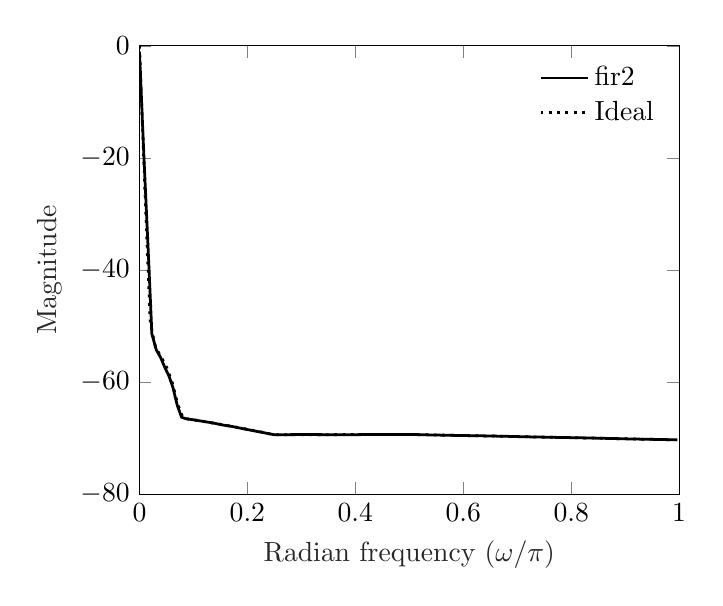 % This file was created by matlab2tikz.
%
%The latest updates can be retrieved from
%  http://www.mathworks.com/matlabcentral/fileexchange/22022-matlab2tikz-matlab2tikz
%where you can also make suggestions and rate matlab2tikz.
%
\begin{tikzpicture}

\begin{axis}[%
xmin=0,
xmax=1,
xlabel style={font=\color{white!15!black}},
xlabel={$\text{Radian frequency (}\omega\text{/}\pi\text{)}$},
ymin=-80,
ymax=0,
ylabel style={font=\color{white!15!black}},
ylabel={Magnitude},
axis background/.style={fill=white},
legend style={legend cell align=left, align=left, fill=none, draw=none}
]
\addplot [color=black, line width=1.0pt]
  table[row sep=crcr]{%
0	-1.038\\
0.008	-19.264\\
0.016	-36.118\\
0.023	-51.411\\
0.031	-54.226\\
0.039	-55.592\\
0.047	-57.381\\
0.055	-59.009\\
0.062	-60.984\\
0.07	-64.137\\
0.078	-66.274\\
0.086	-66.546\\
0.094	-66.655\\
0.102	-66.761\\
0.109	-66.877\\
0.117	-67.004\\
0.125	-67.127\\
0.133	-67.253\\
0.141	-67.392\\
0.148	-67.547\\
0.156	-67.691\\
0.164	-67.811\\
0.172	-67.933\\
0.18	-68.096\\
0.188	-68.247\\
0.195	-68.389\\
0.203	-68.531\\
0.211	-68.683\\
0.219	-68.828\\
0.227	-68.963\\
0.234	-69.109\\
0.242	-69.266\\
0.25	-69.397\\
0.258	-69.399\\
0.266	-69.393\\
0.273	-69.387\\
0.281	-69.382\\
0.289	-69.378\\
0.297	-69.376\\
0.305	-69.375\\
0.312	-69.376\\
0.32	-69.377\\
0.328	-69.379\\
0.336	-69.382\\
0.344	-69.384\\
0.352	-69.387\\
0.359	-69.389\\
0.367	-69.39\\
0.375	-69.391\\
0.383	-69.39\\
0.391	-69.388\\
0.398	-69.386\\
0.406	-69.382\\
0.414	-69.378\\
0.422	-69.373\\
0.43	-69.368\\
0.438	-69.363\\
0.445	-69.359\\
0.453	-69.354\\
0.461	-69.351\\
0.469	-69.348\\
0.477	-69.346\\
0.484	-69.345\\
0.492	-69.345\\
0.5	-69.352\\
0.508	-69.363\\
0.516	-69.381\\
0.523	-69.4\\
0.531	-69.418\\
0.539	-69.435\\
0.547	-69.45\\
0.555	-69.465\\
0.562	-69.481\\
0.57	-69.494\\
0.578	-69.507\\
0.586	-69.521\\
0.594	-69.535\\
0.602	-69.548\\
0.609	-69.558\\
0.617	-69.568\\
0.625	-69.582\\
0.633	-69.596\\
0.641	-69.609\\
0.648	-69.623\\
0.656	-69.638\\
0.664	-69.654\\
0.672	-69.669\\
0.68	-69.685\\
0.688	-69.703\\
0.695	-69.723\\
0.703	-69.741\\
0.711	-69.758\\
0.719	-69.774\\
0.727	-69.79\\
0.734	-69.806\\
0.742	-69.821\\
0.75	-69.835\\
0.758	-69.849\\
0.766	-69.865\\
0.773	-69.875\\
0.781	-69.886\\
0.789	-69.899\\
0.797	-69.915\\
0.805	-69.929\\
0.812	-69.942\\
0.82	-69.957\\
0.828	-69.972\\
0.836	-69.988\\
0.844	-70.003\\
0.852	-70.02\\
0.859	-70.039\\
0.867	-70.059\\
0.875	-70.077\\
0.883	-70.093\\
0.891	-70.108\\
0.898	-70.128\\
0.906	-70.145\\
0.914	-70.16\\
0.922	-70.175\\
0.93	-70.191\\
0.938	-70.207\\
0.945	-70.219\\
0.953	-70.23\\
0.961	-70.244\\
0.969	-70.26\\
0.977	-70.274\\
0.984	-70.288\\
0.992	-70.302\\
};
\addlegendentry{fir2}

\addplot [color=black, dotted, line width=1.0pt]
  table[row sep=crcr]{%
0	0\\
0.01	-25.595\\
0.02	-49.507\\
0.03	-53.831\\
0.04	-55.478\\
0.051	-57.511\\
0.061	-60.17\\
0.071	-64.022\\
0.081	-66.459\\
0.091	-66.609\\
0.101	-66.762\\
0.111	-66.918\\
0.121	-67.077\\
0.131	-67.238\\
0.141	-67.403\\
0.152	-67.571\\
0.162	-67.742\\
0.172	-67.917\\
0.182	-68.095\\
0.192	-68.276\\
0.202	-68.462\\
0.212	-68.652\\
0.222	-68.846\\
0.232	-69.045\\
0.242	-69.248\\
0.253	-69.403\\
0.263	-69.401\\
0.273	-69.399\\
0.283	-69.397\\
0.293	-69.395\\
0.303	-69.393\\
0.313	-69.391\\
0.323	-69.389\\
0.333	-69.387\\
0.343	-69.384\\
0.354	-69.382\\
0.364	-69.38\\
0.374	-69.378\\
0.384	-69.376\\
0.394	-69.374\\
0.404	-69.372\\
0.414	-69.37\\
0.424	-69.368\\
0.434	-69.366\\
0.444	-69.364\\
0.455	-69.362\\
0.465	-69.36\\
0.475	-69.358\\
0.485	-69.356\\
0.495	-69.354\\
0.505	-69.363\\
0.515	-69.381\\
0.525	-69.4\\
0.535	-69.419\\
0.545	-69.437\\
0.556	-69.456\\
0.566	-69.475\\
0.576	-69.494\\
0.586	-69.513\\
0.596	-69.532\\
0.606	-69.551\\
0.616	-69.57\\
0.626	-69.589\\
0.636	-69.608\\
0.646	-69.627\\
0.657	-69.647\\
0.667	-69.666\\
0.677	-69.685\\
0.687	-69.704\\
0.697	-69.724\\
0.707	-69.743\\
0.717	-69.763\\
0.727	-69.782\\
0.737	-69.802\\
0.747	-69.822\\
0.758	-69.841\\
0.768	-69.861\\
0.778	-69.881\\
0.788	-69.9\\
0.798	-69.92\\
0.808	-69.94\\
0.818	-69.96\\
0.828	-69.98\\
0.838	-70.0\\
0.848	-70.02\\
0.859	-70.04\\
0.869	-70.06\\
0.879	-70.081\\
0.889	-70.101\\
0.899	-70.121\\
0.909	-70.142\\
0.919	-70.162\\
0.929	-70.182\\
0.939	-70.203\\
0.949	-70.224\\
0.96	-70.244\\
0.97	-70.265\\
0.98	-70.285\\
0.99	-70.306\\
1	-70.327\\
};
\addlegendentry{Ideal}

\end{axis}
\end{tikzpicture}%